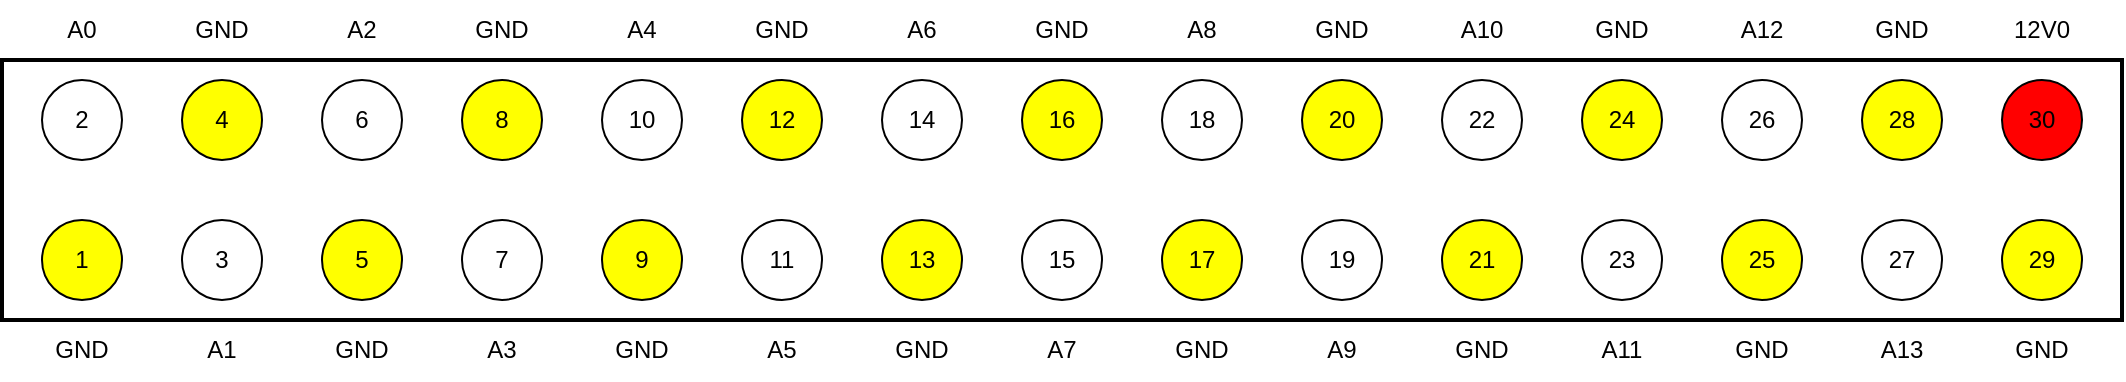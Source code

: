 <mxfile version="24.6.1" type="device">
  <diagram name="페이지-1" id="OkbLmnBskooOSm4le0P5">
    <mxGraphModel dx="1221" dy="831" grid="1" gridSize="10" guides="1" tooltips="1" connect="1" arrows="1" fold="1" page="1" pageScale="1" pageWidth="1654" pageHeight="1169" math="0" shadow="0">
      <root>
        <mxCell id="0" />
        <mxCell id="1" parent="0" />
        <mxCell id="C9w_gRzfoTSZr_Os2-mX-67" value="" style="rounded=0;whiteSpace=wrap;html=1;fontStyle=1;strokeWidth=2;" vertex="1" parent="1">
          <mxGeometry x="490" y="350" width="1060" height="130" as="geometry" />
        </mxCell>
        <mxCell id="C9w_gRzfoTSZr_Os2-mX-2" value="1" style="ellipse;whiteSpace=wrap;html=1;aspect=fixed;fillColor=#FFFF00;" vertex="1" parent="1">
          <mxGeometry x="510" y="430" width="40" height="40" as="geometry" />
        </mxCell>
        <mxCell id="C9w_gRzfoTSZr_Os2-mX-3" value="GND" style="text;html=1;align=center;verticalAlign=middle;whiteSpace=wrap;rounded=0;" vertex="1" parent="1">
          <mxGeometry x="500" y="480" width="60" height="30" as="geometry" />
        </mxCell>
        <mxCell id="C9w_gRzfoTSZr_Os2-mX-4" value="A1" style="text;html=1;align=center;verticalAlign=middle;whiteSpace=wrap;rounded=0;" vertex="1" parent="1">
          <mxGeometry x="570" y="480" width="60" height="30" as="geometry" />
        </mxCell>
        <mxCell id="C9w_gRzfoTSZr_Os2-mX-5" value="3" style="ellipse;whiteSpace=wrap;html=1;aspect=fixed;" vertex="1" parent="1">
          <mxGeometry x="580" y="430" width="40" height="40" as="geometry" />
        </mxCell>
        <mxCell id="C9w_gRzfoTSZr_Os2-mX-6" value="2" style="ellipse;whiteSpace=wrap;html=1;aspect=fixed;" vertex="1" parent="1">
          <mxGeometry x="510" y="360" width="40" height="40" as="geometry" />
        </mxCell>
        <mxCell id="C9w_gRzfoTSZr_Os2-mX-7" value="4" style="ellipse;whiteSpace=wrap;html=1;aspect=fixed;fillColor=#FFFF00;" vertex="1" parent="1">
          <mxGeometry x="580" y="360" width="40" height="40" as="geometry" />
        </mxCell>
        <mxCell id="C9w_gRzfoTSZr_Os2-mX-8" value="A0" style="text;html=1;align=center;verticalAlign=middle;whiteSpace=wrap;rounded=0;" vertex="1" parent="1">
          <mxGeometry x="500" y="320" width="60" height="30" as="geometry" />
        </mxCell>
        <mxCell id="C9w_gRzfoTSZr_Os2-mX-9" value="GND" style="text;html=1;align=center;verticalAlign=middle;whiteSpace=wrap;rounded=0;" vertex="1" parent="1">
          <mxGeometry x="570" y="320" width="60" height="30" as="geometry" />
        </mxCell>
        <mxCell id="C9w_gRzfoTSZr_Os2-mX-10" value="5" style="ellipse;whiteSpace=wrap;html=1;aspect=fixed;fillColor=#FFFF00;" vertex="1" parent="1">
          <mxGeometry x="650" y="430" width="40" height="40" as="geometry" />
        </mxCell>
        <mxCell id="C9w_gRzfoTSZr_Os2-mX-11" value="GND" style="text;html=1;align=center;verticalAlign=middle;whiteSpace=wrap;rounded=0;" vertex="1" parent="1">
          <mxGeometry x="640" y="480" width="60" height="30" as="geometry" />
        </mxCell>
        <mxCell id="C9w_gRzfoTSZr_Os2-mX-12" value="A3" style="text;html=1;align=center;verticalAlign=middle;whiteSpace=wrap;rounded=0;" vertex="1" parent="1">
          <mxGeometry x="710" y="480" width="60" height="30" as="geometry" />
        </mxCell>
        <mxCell id="C9w_gRzfoTSZr_Os2-mX-13" value="7" style="ellipse;whiteSpace=wrap;html=1;aspect=fixed;" vertex="1" parent="1">
          <mxGeometry x="720" y="430" width="40" height="40" as="geometry" />
        </mxCell>
        <mxCell id="C9w_gRzfoTSZr_Os2-mX-14" value="6" style="ellipse;whiteSpace=wrap;html=1;aspect=fixed;" vertex="1" parent="1">
          <mxGeometry x="650" y="360" width="40" height="40" as="geometry" />
        </mxCell>
        <mxCell id="C9w_gRzfoTSZr_Os2-mX-15" value="8" style="ellipse;whiteSpace=wrap;html=1;aspect=fixed;fillColor=#FFFF00;" vertex="1" parent="1">
          <mxGeometry x="720" y="360" width="40" height="40" as="geometry" />
        </mxCell>
        <mxCell id="C9w_gRzfoTSZr_Os2-mX-16" value="A2" style="text;html=1;align=center;verticalAlign=middle;whiteSpace=wrap;rounded=0;" vertex="1" parent="1">
          <mxGeometry x="640" y="320" width="60" height="30" as="geometry" />
        </mxCell>
        <mxCell id="C9w_gRzfoTSZr_Os2-mX-17" value="GND" style="text;html=1;align=center;verticalAlign=middle;whiteSpace=wrap;rounded=0;" vertex="1" parent="1">
          <mxGeometry x="710" y="320" width="60" height="30" as="geometry" />
        </mxCell>
        <mxCell id="C9w_gRzfoTSZr_Os2-mX-19" value="9" style="ellipse;whiteSpace=wrap;html=1;aspect=fixed;fillColor=#FFFF00;" vertex="1" parent="1">
          <mxGeometry x="790" y="430" width="40" height="40" as="geometry" />
        </mxCell>
        <mxCell id="C9w_gRzfoTSZr_Os2-mX-20" value="GND" style="text;html=1;align=center;verticalAlign=middle;whiteSpace=wrap;rounded=0;" vertex="1" parent="1">
          <mxGeometry x="780" y="480" width="60" height="30" as="geometry" />
        </mxCell>
        <mxCell id="C9w_gRzfoTSZr_Os2-mX-21" value="A5" style="text;html=1;align=center;verticalAlign=middle;whiteSpace=wrap;rounded=0;" vertex="1" parent="1">
          <mxGeometry x="850" y="480" width="60" height="30" as="geometry" />
        </mxCell>
        <mxCell id="C9w_gRzfoTSZr_Os2-mX-22" value="11" style="ellipse;whiteSpace=wrap;html=1;aspect=fixed;" vertex="1" parent="1">
          <mxGeometry x="860" y="430" width="40" height="40" as="geometry" />
        </mxCell>
        <mxCell id="C9w_gRzfoTSZr_Os2-mX-23" value="10" style="ellipse;whiteSpace=wrap;html=1;aspect=fixed;" vertex="1" parent="1">
          <mxGeometry x="790" y="360" width="40" height="40" as="geometry" />
        </mxCell>
        <mxCell id="C9w_gRzfoTSZr_Os2-mX-24" value="12" style="ellipse;whiteSpace=wrap;html=1;aspect=fixed;fillColor=#FFFF00;" vertex="1" parent="1">
          <mxGeometry x="860" y="360" width="40" height="40" as="geometry" />
        </mxCell>
        <mxCell id="C9w_gRzfoTSZr_Os2-mX-25" value="A4" style="text;html=1;align=center;verticalAlign=middle;whiteSpace=wrap;rounded=0;" vertex="1" parent="1">
          <mxGeometry x="780" y="320" width="60" height="30" as="geometry" />
        </mxCell>
        <mxCell id="C9w_gRzfoTSZr_Os2-mX-26" value="GND" style="text;html=1;align=center;verticalAlign=middle;whiteSpace=wrap;rounded=0;" vertex="1" parent="1">
          <mxGeometry x="850" y="320" width="60" height="30" as="geometry" />
        </mxCell>
        <mxCell id="C9w_gRzfoTSZr_Os2-mX-27" value="13" style="ellipse;whiteSpace=wrap;html=1;aspect=fixed;fillColor=#FFFF00;" vertex="1" parent="1">
          <mxGeometry x="930" y="430" width="40" height="40" as="geometry" />
        </mxCell>
        <mxCell id="C9w_gRzfoTSZr_Os2-mX-28" value="GND" style="text;html=1;align=center;verticalAlign=middle;whiteSpace=wrap;rounded=0;" vertex="1" parent="1">
          <mxGeometry x="920" y="480" width="60" height="30" as="geometry" />
        </mxCell>
        <mxCell id="C9w_gRzfoTSZr_Os2-mX-29" value="A7" style="text;html=1;align=center;verticalAlign=middle;whiteSpace=wrap;rounded=0;" vertex="1" parent="1">
          <mxGeometry x="990" y="480" width="60" height="30" as="geometry" />
        </mxCell>
        <mxCell id="C9w_gRzfoTSZr_Os2-mX-30" value="15" style="ellipse;whiteSpace=wrap;html=1;aspect=fixed;" vertex="1" parent="1">
          <mxGeometry x="1000" y="430" width="40" height="40" as="geometry" />
        </mxCell>
        <mxCell id="C9w_gRzfoTSZr_Os2-mX-31" value="14" style="ellipse;whiteSpace=wrap;html=1;aspect=fixed;" vertex="1" parent="1">
          <mxGeometry x="930" y="360" width="40" height="40" as="geometry" />
        </mxCell>
        <mxCell id="C9w_gRzfoTSZr_Os2-mX-32" value="16" style="ellipse;whiteSpace=wrap;html=1;aspect=fixed;fillColor=#FFFF00;" vertex="1" parent="1">
          <mxGeometry x="1000" y="360" width="40" height="40" as="geometry" />
        </mxCell>
        <mxCell id="C9w_gRzfoTSZr_Os2-mX-33" value="A6" style="text;html=1;align=center;verticalAlign=middle;whiteSpace=wrap;rounded=0;" vertex="1" parent="1">
          <mxGeometry x="920" y="320" width="60" height="30" as="geometry" />
        </mxCell>
        <mxCell id="C9w_gRzfoTSZr_Os2-mX-34" value="GND" style="text;html=1;align=center;verticalAlign=middle;whiteSpace=wrap;rounded=0;" vertex="1" parent="1">
          <mxGeometry x="990" y="320" width="60" height="30" as="geometry" />
        </mxCell>
        <mxCell id="C9w_gRzfoTSZr_Os2-mX-35" value="17" style="ellipse;whiteSpace=wrap;html=1;aspect=fixed;fillColor=#FFFF00;" vertex="1" parent="1">
          <mxGeometry x="1070" y="430" width="40" height="40" as="geometry" />
        </mxCell>
        <mxCell id="C9w_gRzfoTSZr_Os2-mX-36" value="GND" style="text;html=1;align=center;verticalAlign=middle;whiteSpace=wrap;rounded=0;" vertex="1" parent="1">
          <mxGeometry x="1060" y="480" width="60" height="30" as="geometry" />
        </mxCell>
        <mxCell id="C9w_gRzfoTSZr_Os2-mX-37" value="A9" style="text;html=1;align=center;verticalAlign=middle;whiteSpace=wrap;rounded=0;" vertex="1" parent="1">
          <mxGeometry x="1130" y="480" width="60" height="30" as="geometry" />
        </mxCell>
        <mxCell id="C9w_gRzfoTSZr_Os2-mX-38" value="19" style="ellipse;whiteSpace=wrap;html=1;aspect=fixed;" vertex="1" parent="1">
          <mxGeometry x="1140" y="430" width="40" height="40" as="geometry" />
        </mxCell>
        <mxCell id="C9w_gRzfoTSZr_Os2-mX-39" value="18" style="ellipse;whiteSpace=wrap;html=1;aspect=fixed;" vertex="1" parent="1">
          <mxGeometry x="1070" y="360" width="40" height="40" as="geometry" />
        </mxCell>
        <mxCell id="C9w_gRzfoTSZr_Os2-mX-40" value="20" style="ellipse;whiteSpace=wrap;html=1;aspect=fixed;fillColor=#FFFF00;" vertex="1" parent="1">
          <mxGeometry x="1140" y="360" width="40" height="40" as="geometry" />
        </mxCell>
        <mxCell id="C9w_gRzfoTSZr_Os2-mX-41" value="A8" style="text;html=1;align=center;verticalAlign=middle;whiteSpace=wrap;rounded=0;" vertex="1" parent="1">
          <mxGeometry x="1060" y="320" width="60" height="30" as="geometry" />
        </mxCell>
        <mxCell id="C9w_gRzfoTSZr_Os2-mX-42" value="GND" style="text;html=1;align=center;verticalAlign=middle;whiteSpace=wrap;rounded=0;" vertex="1" parent="1">
          <mxGeometry x="1130" y="320" width="60" height="30" as="geometry" />
        </mxCell>
        <mxCell id="C9w_gRzfoTSZr_Os2-mX-43" value="21" style="ellipse;whiteSpace=wrap;html=1;aspect=fixed;fillColor=#FFFF00;" vertex="1" parent="1">
          <mxGeometry x="1210" y="430" width="40" height="40" as="geometry" />
        </mxCell>
        <mxCell id="C9w_gRzfoTSZr_Os2-mX-44" value="GND" style="text;html=1;align=center;verticalAlign=middle;whiteSpace=wrap;rounded=0;" vertex="1" parent="1">
          <mxGeometry x="1200" y="480" width="60" height="30" as="geometry" />
        </mxCell>
        <mxCell id="C9w_gRzfoTSZr_Os2-mX-45" value="A11" style="text;html=1;align=center;verticalAlign=middle;whiteSpace=wrap;rounded=0;" vertex="1" parent="1">
          <mxGeometry x="1270" y="480" width="60" height="30" as="geometry" />
        </mxCell>
        <mxCell id="C9w_gRzfoTSZr_Os2-mX-46" value="23" style="ellipse;whiteSpace=wrap;html=1;aspect=fixed;" vertex="1" parent="1">
          <mxGeometry x="1280" y="430" width="40" height="40" as="geometry" />
        </mxCell>
        <mxCell id="C9w_gRzfoTSZr_Os2-mX-47" value="22" style="ellipse;whiteSpace=wrap;html=1;aspect=fixed;" vertex="1" parent="1">
          <mxGeometry x="1210" y="360" width="40" height="40" as="geometry" />
        </mxCell>
        <mxCell id="C9w_gRzfoTSZr_Os2-mX-48" value="24" style="ellipse;whiteSpace=wrap;html=1;aspect=fixed;fillColor=#FFFF00;" vertex="1" parent="1">
          <mxGeometry x="1280" y="360" width="40" height="40" as="geometry" />
        </mxCell>
        <mxCell id="C9w_gRzfoTSZr_Os2-mX-49" value="A10" style="text;html=1;align=center;verticalAlign=middle;whiteSpace=wrap;rounded=0;" vertex="1" parent="1">
          <mxGeometry x="1200" y="320" width="60" height="30" as="geometry" />
        </mxCell>
        <mxCell id="C9w_gRzfoTSZr_Os2-mX-50" value="GND" style="text;html=1;align=center;verticalAlign=middle;whiteSpace=wrap;rounded=0;" vertex="1" parent="1">
          <mxGeometry x="1270" y="320" width="60" height="30" as="geometry" />
        </mxCell>
        <mxCell id="C9w_gRzfoTSZr_Os2-mX-51" value="25" style="ellipse;whiteSpace=wrap;html=1;aspect=fixed;fillColor=#FFFF00;" vertex="1" parent="1">
          <mxGeometry x="1350" y="430" width="40" height="40" as="geometry" />
        </mxCell>
        <mxCell id="C9w_gRzfoTSZr_Os2-mX-52" value="GND" style="text;html=1;align=center;verticalAlign=middle;whiteSpace=wrap;rounded=0;" vertex="1" parent="1">
          <mxGeometry x="1340" y="480" width="60" height="30" as="geometry" />
        </mxCell>
        <mxCell id="C9w_gRzfoTSZr_Os2-mX-53" value="A13" style="text;html=1;align=center;verticalAlign=middle;whiteSpace=wrap;rounded=0;" vertex="1" parent="1">
          <mxGeometry x="1410" y="480" width="60" height="30" as="geometry" />
        </mxCell>
        <mxCell id="C9w_gRzfoTSZr_Os2-mX-54" value="27" style="ellipse;whiteSpace=wrap;html=1;aspect=fixed;" vertex="1" parent="1">
          <mxGeometry x="1420" y="430" width="40" height="40" as="geometry" />
        </mxCell>
        <mxCell id="C9w_gRzfoTSZr_Os2-mX-55" value="26" style="ellipse;whiteSpace=wrap;html=1;aspect=fixed;" vertex="1" parent="1">
          <mxGeometry x="1350" y="360" width="40" height="40" as="geometry" />
        </mxCell>
        <mxCell id="C9w_gRzfoTSZr_Os2-mX-56" value="28" style="ellipse;whiteSpace=wrap;html=1;aspect=fixed;fillColor=#FFFF00;" vertex="1" parent="1">
          <mxGeometry x="1420" y="360" width="40" height="40" as="geometry" />
        </mxCell>
        <mxCell id="C9w_gRzfoTSZr_Os2-mX-57" value="A12" style="text;html=1;align=center;verticalAlign=middle;whiteSpace=wrap;rounded=0;" vertex="1" parent="1">
          <mxGeometry x="1340" y="320" width="60" height="30" as="geometry" />
        </mxCell>
        <mxCell id="C9w_gRzfoTSZr_Os2-mX-58" value="GND" style="text;html=1;align=center;verticalAlign=middle;whiteSpace=wrap;rounded=0;" vertex="1" parent="1">
          <mxGeometry x="1410" y="320" width="60" height="30" as="geometry" />
        </mxCell>
        <mxCell id="C9w_gRzfoTSZr_Os2-mX-59" value="29" style="ellipse;whiteSpace=wrap;html=1;aspect=fixed;fillColor=#FFFF00;" vertex="1" parent="1">
          <mxGeometry x="1490" y="430" width="40" height="40" as="geometry" />
        </mxCell>
        <mxCell id="C9w_gRzfoTSZr_Os2-mX-60" value="GND" style="text;html=1;align=center;verticalAlign=middle;whiteSpace=wrap;rounded=0;" vertex="1" parent="1">
          <mxGeometry x="1480" y="480" width="60" height="30" as="geometry" />
        </mxCell>
        <mxCell id="C9w_gRzfoTSZr_Os2-mX-63" value="30" style="ellipse;whiteSpace=wrap;html=1;aspect=fixed;fillColor=#FF0000;" vertex="1" parent="1">
          <mxGeometry x="1490" y="360" width="40" height="40" as="geometry" />
        </mxCell>
        <mxCell id="C9w_gRzfoTSZr_Os2-mX-65" value="12V0" style="text;html=1;align=center;verticalAlign=middle;whiteSpace=wrap;rounded=0;" vertex="1" parent="1">
          <mxGeometry x="1480" y="320" width="60" height="30" as="geometry" />
        </mxCell>
      </root>
    </mxGraphModel>
  </diagram>
</mxfile>
